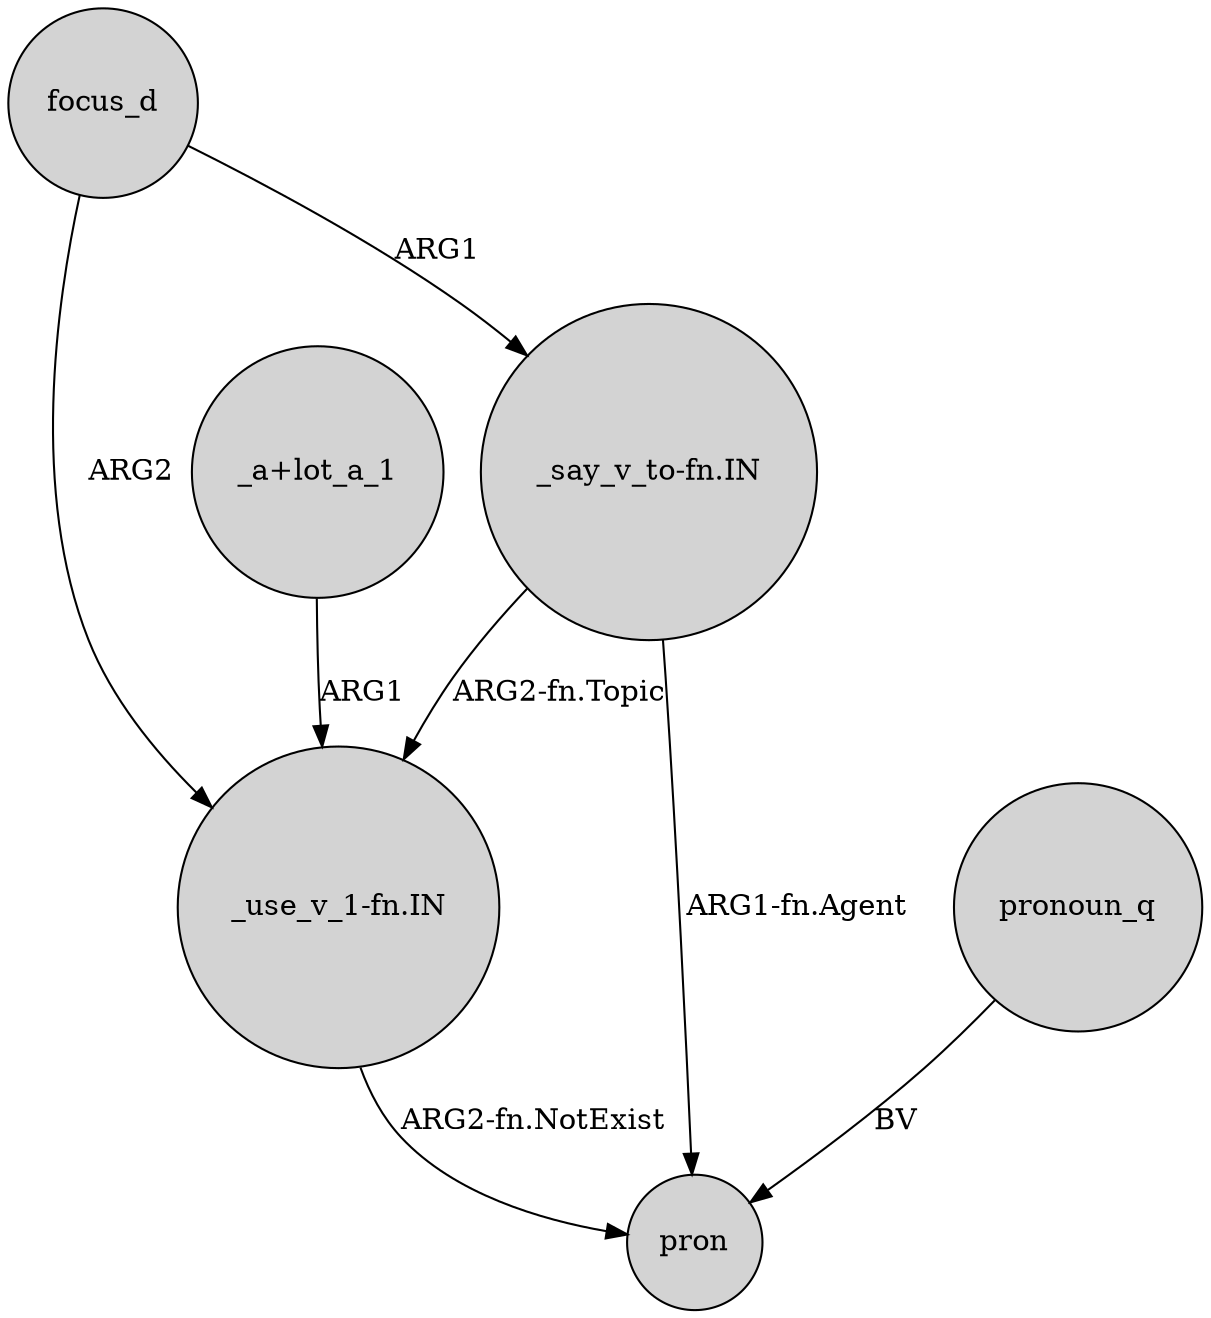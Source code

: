 digraph {
	node [shape=circle style=filled]
	"_use_v_1-fn.IN" -> pron [label="ARG2-fn.NotExist"]
	"_say_v_to-fn.IN" -> "_use_v_1-fn.IN" [label="ARG2-fn.Topic"]
	focus_d -> "_use_v_1-fn.IN" [label=ARG2]
	"_a+lot_a_1" -> "_use_v_1-fn.IN" [label=ARG1]
	focus_d -> "_say_v_to-fn.IN" [label=ARG1]
	"_say_v_to-fn.IN" -> pron [label="ARG1-fn.Agent"]
	pronoun_q -> pron [label=BV]
}
